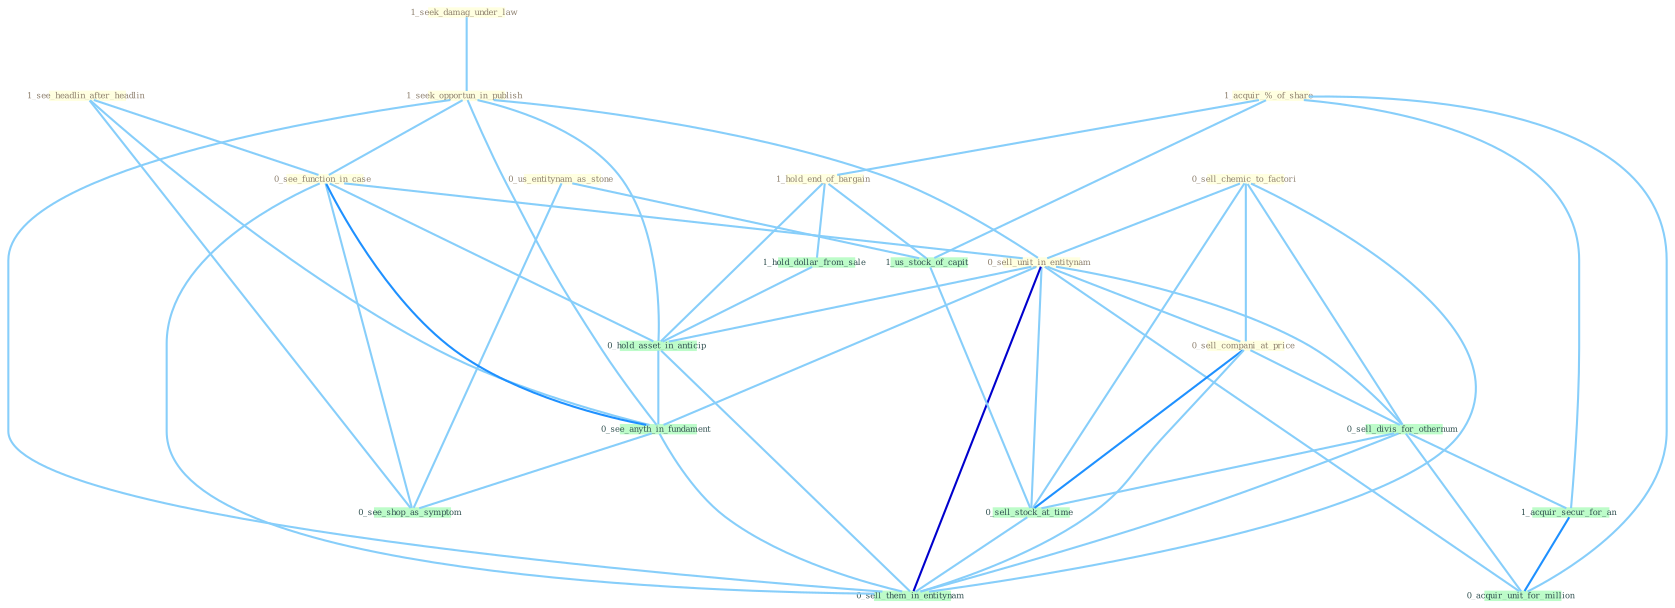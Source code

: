 Graph G{ 
    node
    [shape=polygon,style=filled,width=.5,height=.06,color="#BDFCC9",fixedsize=true,fontsize=4,
    fontcolor="#2f4f4f"];
    {node
    [color="#ffffe0", fontcolor="#8b7d6b"] "0_us_entitynam_as_stone " "0_sell_chemic_to_factori " "1_acquir_%_of_share " "1_seek_damag_under_law " "1_seek_opportun_in_publish " "1_see_headlin_after_headlin " "0_see_function_in_case " "1_hold_end_of_bargain " "0_sell_unit_in_entitynam " "0_sell_compani_at_price "}
{node [color="#fff0f5", fontcolor="#b22222"]}
edge [color="#B0E2FF"];

	"0_us_entitynam_as_stone " -- "1_us_stock_of_capit " [w="1", color="#87cefa" ];
	"0_us_entitynam_as_stone " -- "0_see_shop_as_symptom " [w="1", color="#87cefa" ];
	"0_sell_chemic_to_factori " -- "0_sell_unit_in_entitynam " [w="1", color="#87cefa" ];
	"0_sell_chemic_to_factori " -- "0_sell_compani_at_price " [w="1", color="#87cefa" ];
	"0_sell_chemic_to_factori " -- "0_sell_divis_for_othernum " [w="1", color="#87cefa" ];
	"0_sell_chemic_to_factori " -- "0_sell_stock_at_time " [w="1", color="#87cefa" ];
	"0_sell_chemic_to_factori " -- "0_sell_them_in_entitynam " [w="1", color="#87cefa" ];
	"1_acquir_%_of_share " -- "1_hold_end_of_bargain " [w="1", color="#87cefa" ];
	"1_acquir_%_of_share " -- "1_acquir_secur_for_an " [w="1", color="#87cefa" ];
	"1_acquir_%_of_share " -- "1_us_stock_of_capit " [w="1", color="#87cefa" ];
	"1_acquir_%_of_share " -- "0_acquir_unit_for_million " [w="1", color="#87cefa" ];
	"1_seek_damag_under_law " -- "1_seek_opportun_in_publish " [w="1", color="#87cefa" ];
	"1_seek_opportun_in_publish " -- "0_see_function_in_case " [w="1", color="#87cefa" ];
	"1_seek_opportun_in_publish " -- "0_sell_unit_in_entitynam " [w="1", color="#87cefa" ];
	"1_seek_opportun_in_publish " -- "0_hold_asset_in_anticip " [w="1", color="#87cefa" ];
	"1_seek_opportun_in_publish " -- "0_see_anyth_in_fundament " [w="1", color="#87cefa" ];
	"1_seek_opportun_in_publish " -- "0_sell_them_in_entitynam " [w="1", color="#87cefa" ];
	"1_see_headlin_after_headlin " -- "0_see_function_in_case " [w="1", color="#87cefa" ];
	"1_see_headlin_after_headlin " -- "0_see_anyth_in_fundament " [w="1", color="#87cefa" ];
	"1_see_headlin_after_headlin " -- "0_see_shop_as_symptom " [w="1", color="#87cefa" ];
	"0_see_function_in_case " -- "0_sell_unit_in_entitynam " [w="1", color="#87cefa" ];
	"0_see_function_in_case " -- "0_hold_asset_in_anticip " [w="1", color="#87cefa" ];
	"0_see_function_in_case " -- "0_see_anyth_in_fundament " [w="2", color="#1e90ff" , len=0.8];
	"0_see_function_in_case " -- "0_see_shop_as_symptom " [w="1", color="#87cefa" ];
	"0_see_function_in_case " -- "0_sell_them_in_entitynam " [w="1", color="#87cefa" ];
	"1_hold_end_of_bargain " -- "1_us_stock_of_capit " [w="1", color="#87cefa" ];
	"1_hold_end_of_bargain " -- "1_hold_dollar_from_sale " [w="1", color="#87cefa" ];
	"1_hold_end_of_bargain " -- "0_hold_asset_in_anticip " [w="1", color="#87cefa" ];
	"0_sell_unit_in_entitynam " -- "0_sell_compani_at_price " [w="1", color="#87cefa" ];
	"0_sell_unit_in_entitynam " -- "0_sell_divis_for_othernum " [w="1", color="#87cefa" ];
	"0_sell_unit_in_entitynam " -- "0_hold_asset_in_anticip " [w="1", color="#87cefa" ];
	"0_sell_unit_in_entitynam " -- "0_sell_stock_at_time " [w="1", color="#87cefa" ];
	"0_sell_unit_in_entitynam " -- "0_see_anyth_in_fundament " [w="1", color="#87cefa" ];
	"0_sell_unit_in_entitynam " -- "0_acquir_unit_for_million " [w="1", color="#87cefa" ];
	"0_sell_unit_in_entitynam " -- "0_sell_them_in_entitynam " [w="3", color="#0000cd" , len=0.6];
	"0_sell_compani_at_price " -- "0_sell_divis_for_othernum " [w="1", color="#87cefa" ];
	"0_sell_compani_at_price " -- "0_sell_stock_at_time " [w="2", color="#1e90ff" , len=0.8];
	"0_sell_compani_at_price " -- "0_sell_them_in_entitynam " [w="1", color="#87cefa" ];
	"0_sell_divis_for_othernum " -- "1_acquir_secur_for_an " [w="1", color="#87cefa" ];
	"0_sell_divis_for_othernum " -- "0_sell_stock_at_time " [w="1", color="#87cefa" ];
	"0_sell_divis_for_othernum " -- "0_acquir_unit_for_million " [w="1", color="#87cefa" ];
	"0_sell_divis_for_othernum " -- "0_sell_them_in_entitynam " [w="1", color="#87cefa" ];
	"1_acquir_secur_for_an " -- "0_acquir_unit_for_million " [w="2", color="#1e90ff" , len=0.8];
	"1_us_stock_of_capit " -- "0_sell_stock_at_time " [w="1", color="#87cefa" ];
	"1_hold_dollar_from_sale " -- "0_hold_asset_in_anticip " [w="1", color="#87cefa" ];
	"0_hold_asset_in_anticip " -- "0_see_anyth_in_fundament " [w="1", color="#87cefa" ];
	"0_hold_asset_in_anticip " -- "0_sell_them_in_entitynam " [w="1", color="#87cefa" ];
	"0_sell_stock_at_time " -- "0_sell_them_in_entitynam " [w="1", color="#87cefa" ];
	"0_see_anyth_in_fundament " -- "0_see_shop_as_symptom " [w="1", color="#87cefa" ];
	"0_see_anyth_in_fundament " -- "0_sell_them_in_entitynam " [w="1", color="#87cefa" ];
}